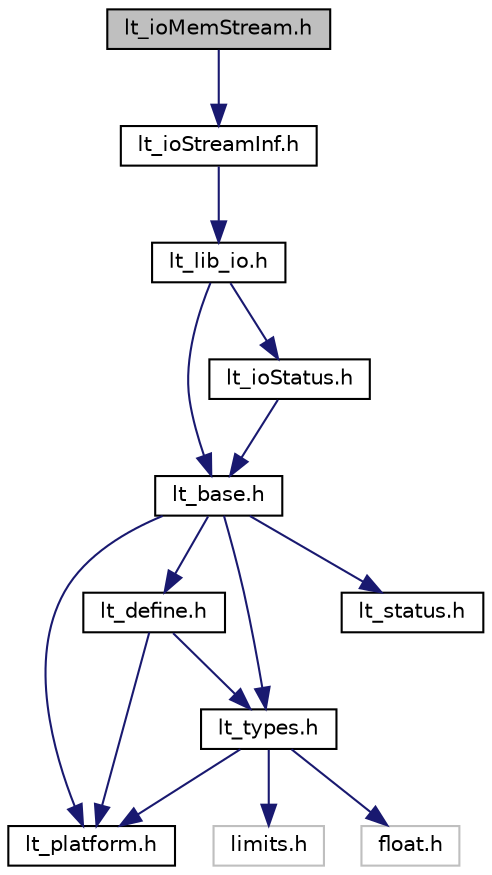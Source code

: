 digraph "lt_ioMemStream.h"
{
  bgcolor="transparent";
  edge [fontname="Helvetica",fontsize="10",labelfontname="Helvetica",labelfontsize="10"];
  node [fontname="Helvetica",fontsize="10",shape=record];
  Node1 [label="lt_ioMemStream.h",height=0.2,width=0.4,color="black", fillcolor="grey75", style="filled" fontcolor="black"];
  Node1 -> Node2 [color="midnightblue",fontsize="10",style="solid",fontname="Helvetica"];
  Node2 [label="lt_ioStreamInf.h",height=0.2,width=0.4,color="black",URL="$a00153.html"];
  Node2 -> Node3 [color="midnightblue",fontsize="10",style="solid",fontname="Helvetica"];
  Node3 [label="lt_lib_io.h",height=0.2,width=0.4,color="black",URL="$a00155.html",tooltip="Support for the IO classes. "];
  Node3 -> Node4 [color="midnightblue",fontsize="10",style="solid",fontname="Helvetica"];
  Node4 [label="lt_base.h",height=0.2,width=0.4,color="black",URL="$a00140.html",tooltip="Include file for all LizardTech sources. "];
  Node4 -> Node5 [color="midnightblue",fontsize="10",style="solid",fontname="Helvetica"];
  Node5 [label="lt_platform.h",height=0.2,width=0.4,color="black",URL="$a00156.html",tooltip="Preprocessor symbols for canonical identification of OS, architecture, and compiler. "];
  Node4 -> Node6 [color="midnightblue",fontsize="10",style="solid",fontname="Helvetica"];
  Node6 [label="lt_define.h",height=0.2,width=0.4,color="black",URL="$a00142.html",tooltip="Preprocessor definitions used throughout LizardTech sources. "];
  Node6 -> Node5 [color="midnightblue",fontsize="10",style="solid",fontname="Helvetica"];
  Node6 -> Node7 [color="midnightblue",fontsize="10",style="solid",fontname="Helvetica"];
  Node7 [label="lt_types.h",height=0.2,width=0.4,color="black",URL="$a00159.html",tooltip="Declaration of standard types and limits in a C-interface. "];
  Node7 -> Node8 [color="midnightblue",fontsize="10",style="solid",fontname="Helvetica"];
  Node8 [label="limits.h",height=0.2,width=0.4,color="grey75"];
  Node7 -> Node9 [color="midnightblue",fontsize="10",style="solid",fontname="Helvetica"];
  Node9 [label="float.h",height=0.2,width=0.4,color="grey75"];
  Node7 -> Node5 [color="midnightblue",fontsize="10",style="solid",fontname="Helvetica"];
  Node4 -> Node7 [color="midnightblue",fontsize="10",style="solid",fontname="Helvetica"];
  Node4 -> Node10 [color="midnightblue",fontsize="10",style="solid",fontname="Helvetica"];
  Node10 [label="lt_status.h",height=0.2,width=0.4,color="black",URL="$a00157.html",tooltip="Declaration of the LT_STATUS type and some commonly used status codes. "];
  Node3 -> Node11 [color="midnightblue",fontsize="10",style="solid",fontname="Helvetica"];
  Node11 [label="lt_ioStatus.h",height=0.2,width=0.4,color="black",URL="$a00152.html"];
  Node11 -> Node4 [color="midnightblue",fontsize="10",style="solid",fontname="Helvetica"];
}
